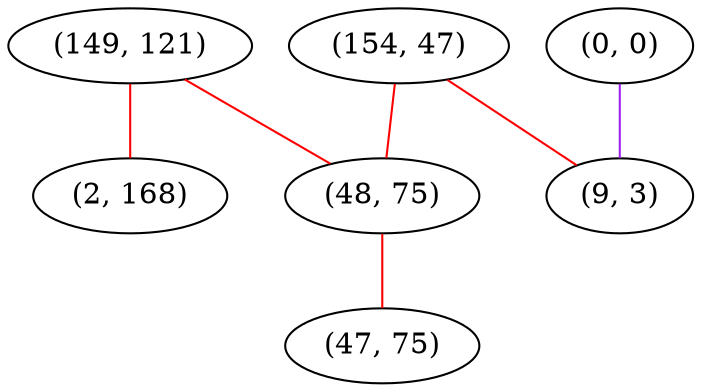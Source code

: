 graph "" {
"(154, 47)";
"(149, 121)";
"(48, 75)";
"(0, 0)";
"(2, 168)";
"(9, 3)";
"(47, 75)";
"(154, 47)" -- "(48, 75)"  [color=red, key=0, weight=1];
"(154, 47)" -- "(9, 3)"  [color=red, key=0, weight=1];
"(149, 121)" -- "(2, 168)"  [color=red, key=0, weight=1];
"(149, 121)" -- "(48, 75)"  [color=red, key=0, weight=1];
"(48, 75)" -- "(47, 75)"  [color=red, key=0, weight=1];
"(0, 0)" -- "(9, 3)"  [color=purple, key=0, weight=4];
}
